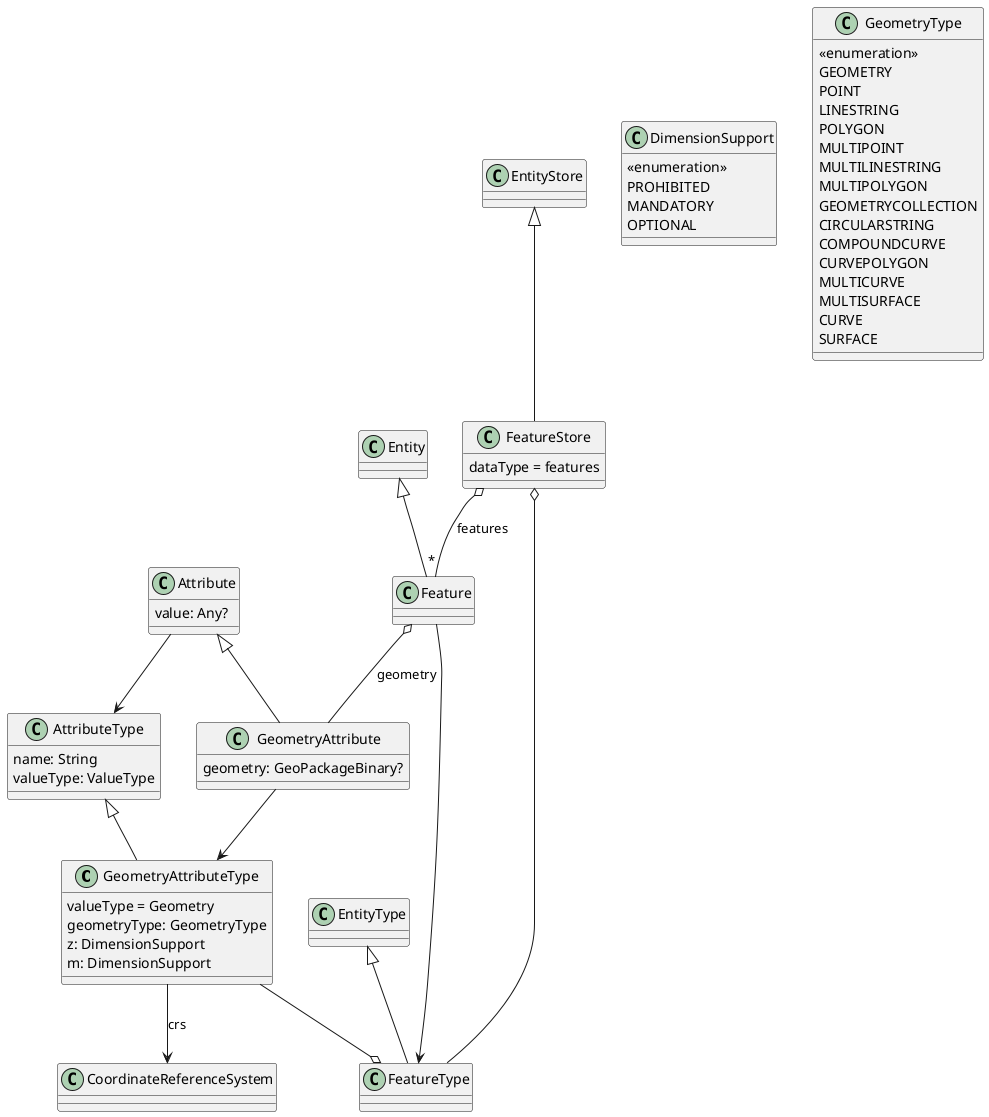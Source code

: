 @startuml

   class GeometryAttributeType {
     valueType = Geometry
     geometryType: GeometryType
     z: DimensionSupport
     m: DimensionSupport
   }
   class DimensionSupport {
     <<enumeration>>
     PROHIBITED
     MANDATORY
     OPTIONAL
   }
   class GeometryType {
     <<enumeration>>
     GEOMETRY
     POINT
     LINESTRING
     POLYGON
     MULTIPOINT
     MULTILINESTRING
     MULTIPOLYGON
     GEOMETRYCOLLECTION
     CIRCULARSTRING
     COMPOUNDCURVE
     CURVEPOLYGON
     MULTICURVE
     MULTISURFACE
     CURVE
     SURFACE
   }
   class GeometryAttribute {
     geometry: GeoPackageBinary?
   }
   class AttributeType {
     name: String
     valueType: ValueType
   }
   class Attribute {
     value: Any?
   }
   class FeatureStore {
     dataType = features
   }
   EntityStore <|-- FeatureStore
   EntityType <|-- FeatureType
   Entity <|-- Feature
   FeatureStore o-- FeatureType
   AttributeType <|-- GeometryAttributeType
   FeatureStore o-- "*" Feature: features
   GeometryAttributeType --o FeatureType
   GeometryAttributeType --> CoordinateReferenceSystem  : crs
   Feature --> FeatureType
   Attribute --> AttributeType
   GeometryAttribute --> GeometryAttributeType
   Feature o-- GeometryAttribute: geometry
   Attribute <|-- GeometryAttribute
   
@enduml